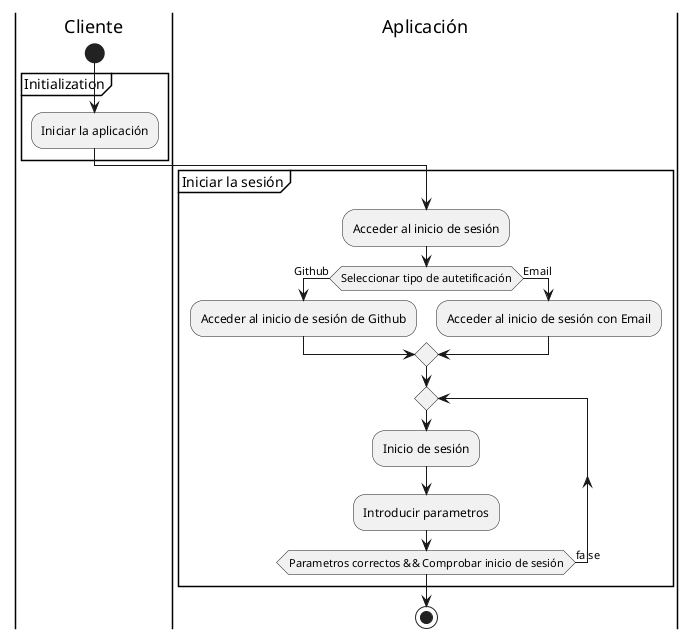 @startuml
'https://plantuml.com/activity-diagram-beta

'Iniciar Sesión

skinparam defaultFontName consolas
skinparam minClassWidth 100
skinparam conditionStyle inside

|Cliente|

  start

  partition Initialization {
    :Iniciar la aplicación;
  }

|Aplicación|

  partition "Iniciar la sesión" {
    :Acceder al inicio de sesión;
    if (Seleccionar tipo de autetificación) then (Github)
      :Acceder al inicio de sesión de Github;
    else (Email)
      :Acceder al inicio de sesión con Email;
    endif

    repeat
      :Inicio de sesión;
      :Introducir parametros;
    repeat while (Parametros correctos && Comprobar inicio de sesión) is (false)
  }
  stop

@enduml
